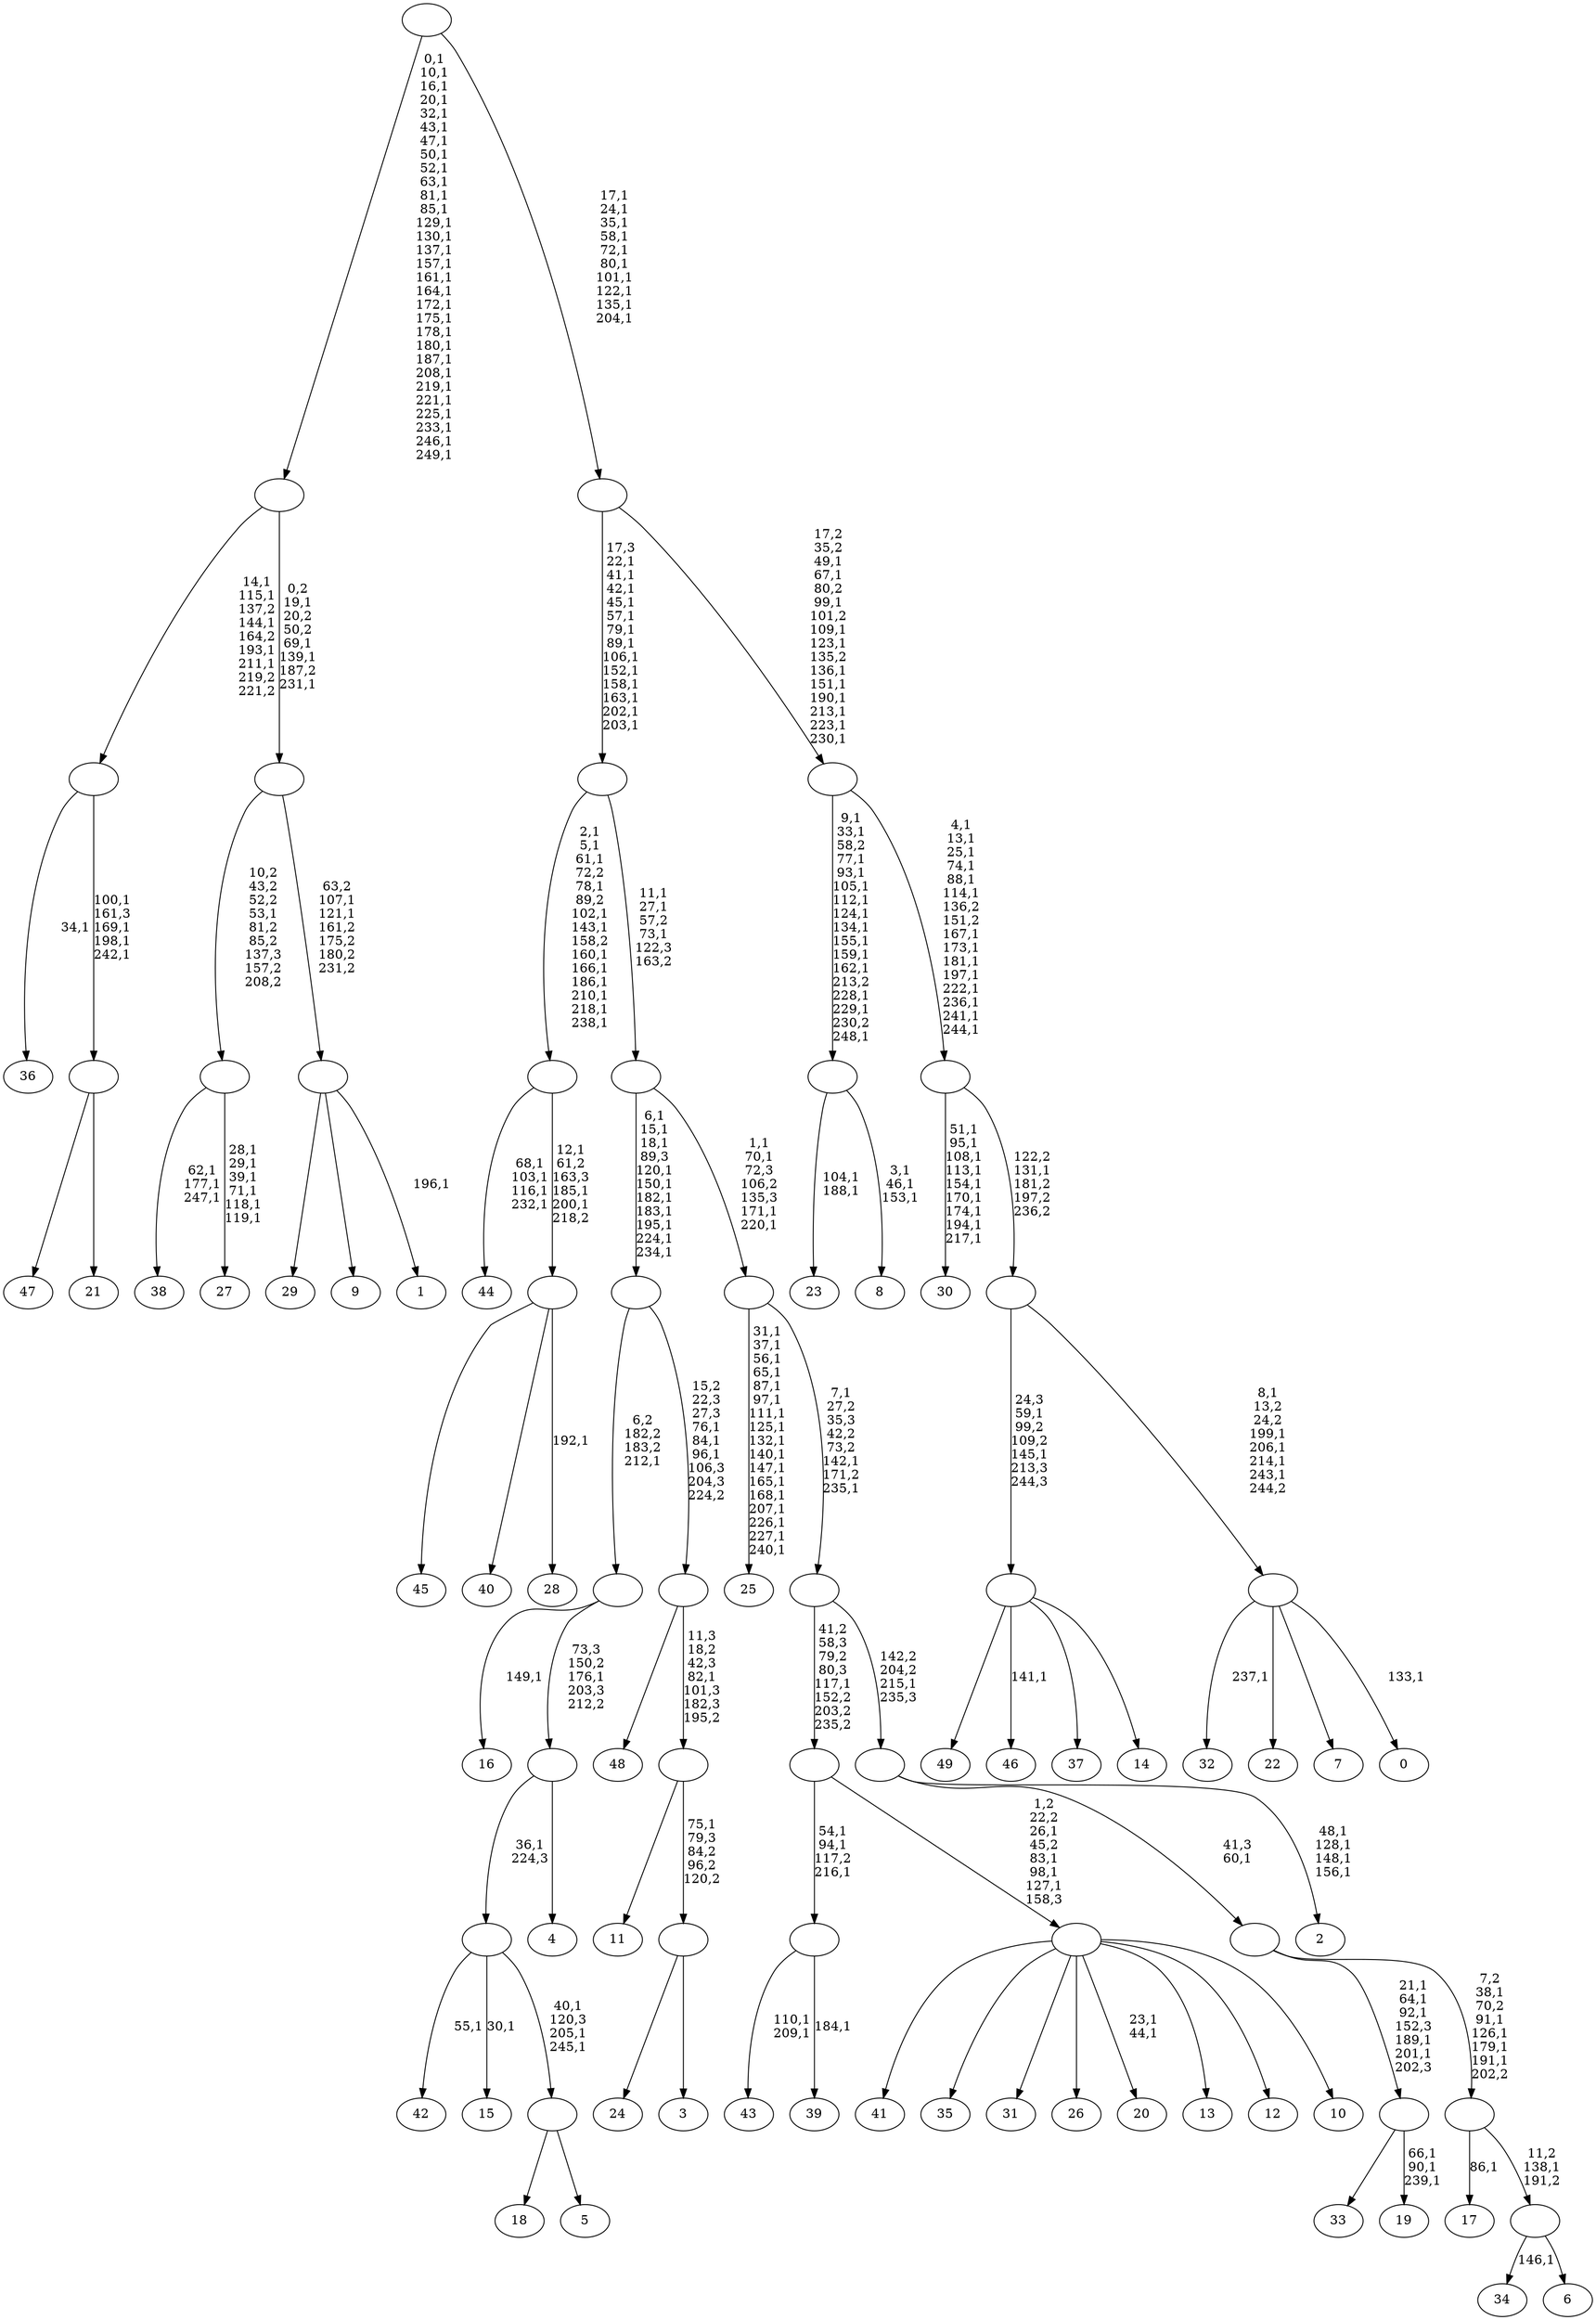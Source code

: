 digraph T {
	300 [label="49"]
	299 [label="48"]
	298 [label="47"]
	297 [label="46"]
	295 [label="45"]
	294 [label="44"]
	289 [label="43"]
	286 [label="42"]
	284 [label="41"]
	283 [label="40"]
	282 [label="39"]
	280 [label=""]
	277 [label="38"]
	273 [label="37"]
	272 [label="36"]
	270 [label="35"]
	269 [label="34"]
	267 [label="33"]
	266 [label="32"]
	264 [label="31"]
	263 [label="30"]
	253 [label="29"]
	252 [label="28"]
	250 [label=""]
	247 [label=""]
	235 [label="27"]
	228 [label=""]
	227 [label="26"]
	226 [label="25"]
	208 [label="24"]
	207 [label="23"]
	204 [label="22"]
	203 [label="21"]
	202 [label=""]
	198 [label=""]
	193 [label="20"]
	190 [label="19"]
	186 [label=""]
	181 [label="18"]
	180 [label="17"]
	178 [label="16"]
	176 [label="15"]
	174 [label="14"]
	173 [label=""]
	171 [label="13"]
	170 [label="12"]
	169 [label="11"]
	168 [label="10"]
	167 [label=""]
	163 [label=""]
	162 [label="9"]
	161 [label="8"]
	157 [label=""]
	143 [label="7"]
	142 [label="6"]
	141 [label=""]
	140 [label=""]
	135 [label=""]
	134 [label="5"]
	133 [label=""]
	130 [label=""]
	129 [label="4"]
	128 [label=""]
	127 [label=""]
	126 [label="3"]
	125 [label=""]
	124 [label=""]
	123 [label=""]
	120 [label=""]
	110 [label="2"]
	105 [label=""]
	104 [label=""]
	101 [label=""]
	97 [label=""]
	94 [label=""]
	81 [label="1"]
	79 [label=""]
	77 [label=""]
	73 [label=""]
	43 [label="0"]
	41 [label=""]
	36 [label=""]
	35 [label=""]
	21 [label=""]
	10 [label=""]
	0 [label=""]
	280 -> 282 [label="184,1"]
	280 -> 289 [label="110,1\n209,1"]
	250 -> 252 [label="192,1"]
	250 -> 295 [label=""]
	250 -> 283 [label=""]
	247 -> 250 [label="12,1\n61,2\n163,3\n185,1\n200,1\n218,2"]
	247 -> 294 [label="68,1\n103,1\n116,1\n232,1"]
	228 -> 235 [label="28,1\n29,1\n39,1\n71,1\n118,1\n119,1"]
	228 -> 277 [label="62,1\n177,1\n247,1"]
	202 -> 298 [label=""]
	202 -> 203 [label=""]
	198 -> 202 [label="100,1\n161,3\n169,1\n198,1\n242,1"]
	198 -> 272 [label="34,1"]
	186 -> 190 [label="66,1\n90,1\n239,1"]
	186 -> 267 [label=""]
	173 -> 297 [label="141,1"]
	173 -> 300 [label=""]
	173 -> 273 [label=""]
	173 -> 174 [label=""]
	167 -> 193 [label="23,1\n44,1"]
	167 -> 284 [label=""]
	167 -> 270 [label=""]
	167 -> 264 [label=""]
	167 -> 227 [label=""]
	167 -> 171 [label=""]
	167 -> 170 [label=""]
	167 -> 168 [label=""]
	163 -> 167 [label="1,2\n22,2\n26,1\n45,2\n83,1\n98,1\n127,1\n158,3"]
	163 -> 280 [label="54,1\n94,1\n117,2\n216,1"]
	157 -> 161 [label="3,1\n46,1\n153,1"]
	157 -> 207 [label="104,1\n188,1"]
	141 -> 269 [label="146,1"]
	141 -> 142 [label=""]
	140 -> 180 [label="86,1"]
	140 -> 141 [label="11,2\n138,1\n191,2"]
	135 -> 140 [label="7,2\n38,1\n70,2\n91,1\n126,1\n179,1\n191,1\n202,2"]
	135 -> 186 [label="21,1\n64,1\n92,1\n152,3\n189,1\n201,1\n202,3"]
	133 -> 181 [label=""]
	133 -> 134 [label=""]
	130 -> 133 [label="40,1\n120,3\n205,1\n245,1"]
	130 -> 176 [label="30,1"]
	130 -> 286 [label="55,1"]
	128 -> 130 [label="36,1\n224,3"]
	128 -> 129 [label=""]
	127 -> 178 [label="149,1"]
	127 -> 128 [label="73,3\n150,2\n176,1\n203,3\n212,2"]
	125 -> 208 [label=""]
	125 -> 126 [label=""]
	124 -> 169 [label=""]
	124 -> 125 [label="75,1\n79,3\n84,2\n96,2\n120,2"]
	123 -> 299 [label=""]
	123 -> 124 [label="11,3\n18,2\n42,3\n82,1\n101,3\n182,3\n195,2"]
	120 -> 123 [label="15,2\n22,3\n27,3\n76,1\n84,1\n96,1\n106,3\n204,3\n224,2"]
	120 -> 127 [label="6,2\n182,2\n183,2\n212,1"]
	105 -> 110 [label="48,1\n128,1\n148,1\n156,1"]
	105 -> 135 [label="41,3\n60,1"]
	104 -> 163 [label="41,2\n58,3\n79,2\n80,3\n117,1\n152,2\n203,2\n235,2"]
	104 -> 105 [label="142,2\n204,2\n215,1\n235,3"]
	101 -> 104 [label="7,1\n27,2\n35,3\n42,2\n73,2\n142,1\n171,2\n235,1"]
	101 -> 226 [label="31,1\n37,1\n56,1\n65,1\n87,1\n97,1\n111,1\n125,1\n132,1\n140,1\n147,1\n165,1\n168,1\n207,1\n226,1\n227,1\n240,1"]
	97 -> 101 [label="1,1\n70,1\n72,3\n106,2\n135,3\n171,1\n220,1"]
	97 -> 120 [label="6,1\n15,1\n18,1\n89,3\n120,1\n150,1\n182,1\n183,1\n195,1\n224,1\n234,1"]
	94 -> 97 [label="11,1\n27,1\n57,2\n73,1\n122,3\n163,2"]
	94 -> 247 [label="2,1\n5,1\n61,1\n72,2\n78,1\n89,2\n102,1\n143,1\n158,2\n160,1\n166,1\n186,1\n210,1\n218,1\n238,1"]
	79 -> 81 [label="196,1"]
	79 -> 253 [label=""]
	79 -> 162 [label=""]
	77 -> 79 [label="63,2\n107,1\n121,1\n161,2\n175,2\n180,2\n231,2"]
	77 -> 228 [label="10,2\n43,2\n52,2\n53,1\n81,2\n85,2\n137,3\n157,2\n208,2"]
	73 -> 77 [label="0,2\n19,1\n20,2\n50,2\n69,1\n139,1\n187,2\n231,1"]
	73 -> 198 [label="14,1\n115,1\n137,2\n144,1\n164,2\n193,1\n211,1\n219,2\n221,2"]
	41 -> 43 [label="133,1"]
	41 -> 266 [label="237,1"]
	41 -> 204 [label=""]
	41 -> 143 [label=""]
	36 -> 41 [label="8,1\n13,2\n24,2\n199,1\n206,1\n214,1\n243,1\n244,2"]
	36 -> 173 [label="24,3\n59,1\n99,2\n109,2\n145,1\n213,3\n244,3"]
	35 -> 263 [label="51,1\n95,1\n108,1\n113,1\n154,1\n170,1\n174,1\n194,1\n217,1"]
	35 -> 36 [label="122,2\n131,1\n181,2\n197,2\n236,2"]
	21 -> 35 [label="4,1\n13,1\n25,1\n74,1\n88,1\n114,1\n136,2\n151,2\n167,1\n173,1\n181,1\n197,1\n222,1\n236,1\n241,1\n244,1"]
	21 -> 157 [label="9,1\n33,1\n58,2\n77,1\n93,1\n105,1\n112,1\n124,1\n134,1\n155,1\n159,1\n162,1\n213,2\n228,1\n229,1\n230,2\n248,1"]
	10 -> 21 [label="17,2\n35,2\n49,1\n67,1\n80,2\n99,1\n101,2\n109,1\n123,1\n135,2\n136,1\n151,1\n190,1\n213,1\n223,1\n230,1"]
	10 -> 94 [label="17,3\n22,1\n41,1\n42,1\n45,1\n57,1\n79,1\n89,1\n106,1\n152,1\n158,1\n163,1\n202,1\n203,1"]
	0 -> 10 [label="17,1\n24,1\n35,1\n58,1\n72,1\n80,1\n101,1\n122,1\n135,1\n204,1"]
	0 -> 73 [label="0,1\n10,1\n16,1\n20,1\n32,1\n43,1\n47,1\n50,1\n52,1\n63,1\n81,1\n85,1\n129,1\n130,1\n137,1\n157,1\n161,1\n164,1\n172,1\n175,1\n178,1\n180,1\n187,1\n208,1\n219,1\n221,1\n225,1\n233,1\n246,1\n249,1"]
}
